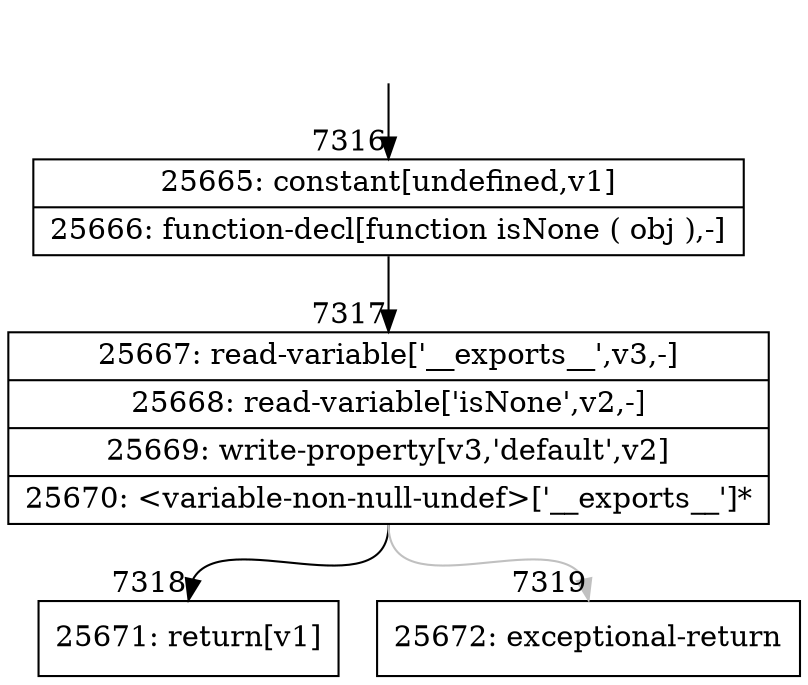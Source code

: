digraph {
rankdir="TD"
BB_entry606[shape=none,label=""];
BB_entry606 -> BB7316 [tailport=s, headport=n, headlabel="    7316"]
BB7316 [shape=record label="{25665: constant[undefined,v1]|25666: function-decl[function isNone ( obj ),-]}" ] 
BB7316 -> BB7317 [tailport=s, headport=n, headlabel="      7317"]
BB7317 [shape=record label="{25667: read-variable['__exports__',v3,-]|25668: read-variable['isNone',v2,-]|25669: write-property[v3,'default',v2]|25670: \<variable-non-null-undef\>['__exports__']*}" ] 
BB7317 -> BB7318 [tailport=s, headport=n, headlabel="      7318"]
BB7317 -> BB7319 [tailport=s, headport=n, color=gray, headlabel="      7319"]
BB7318 [shape=record label="{25671: return[v1]}" ] 
BB7319 [shape=record label="{25672: exceptional-return}" ] 
//#$~ 13531
}
